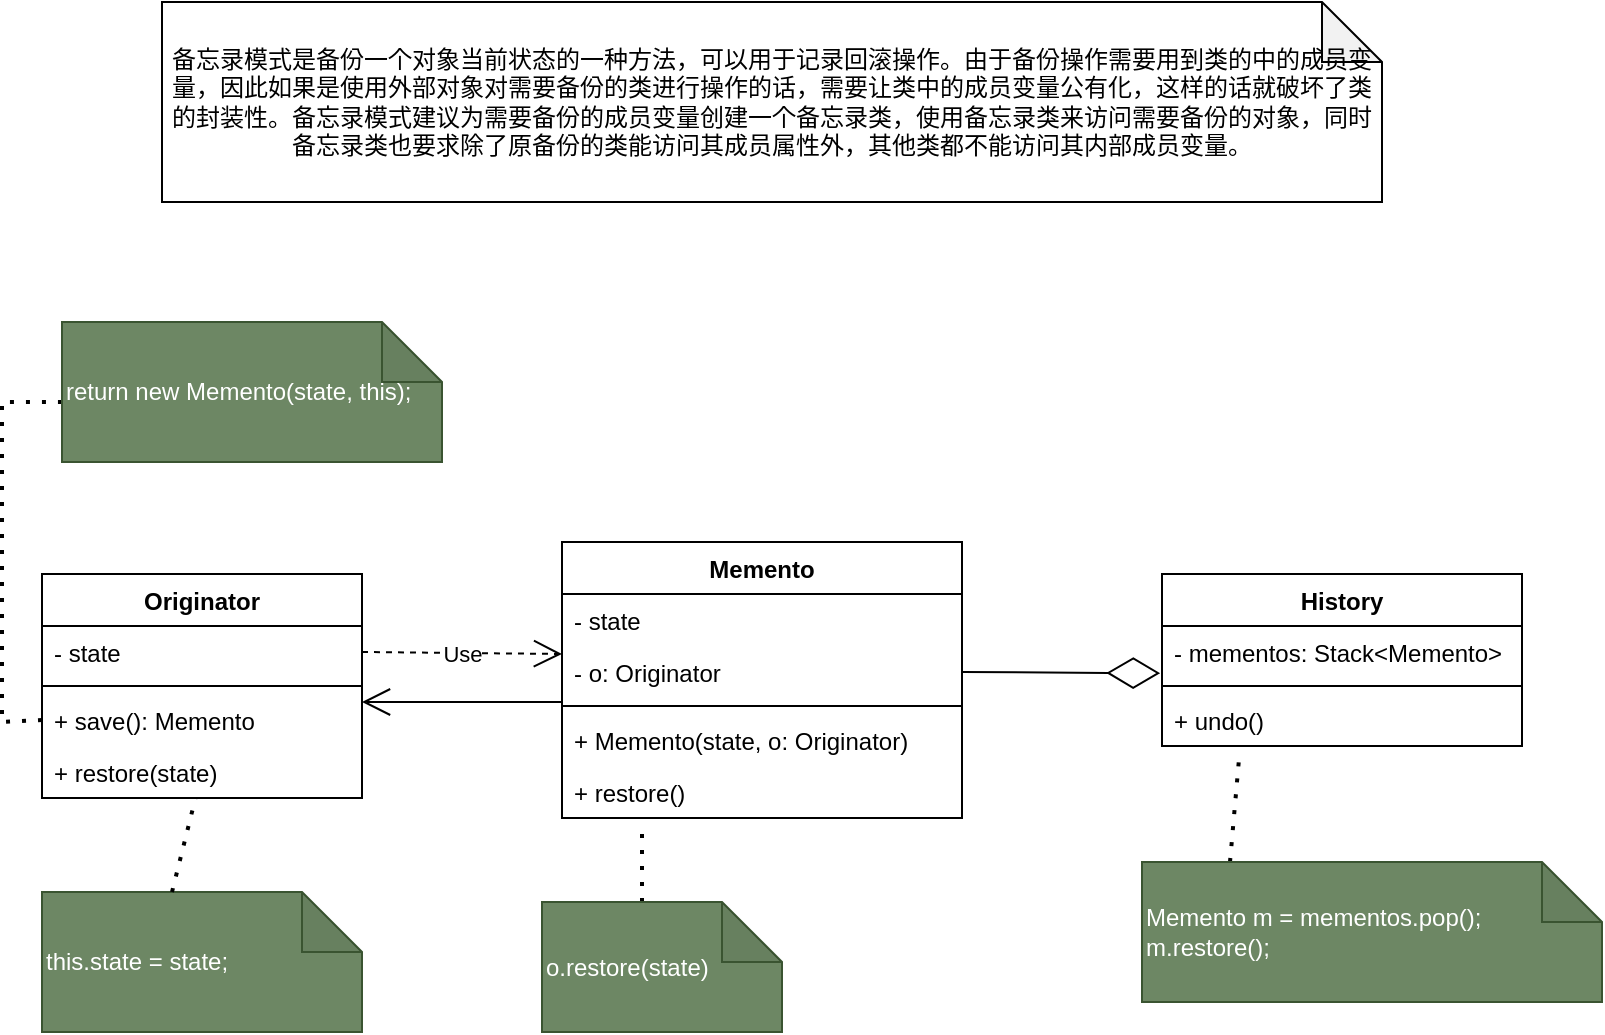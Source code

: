 <mxfile version="20.5.1" type="github">
  <diagram id="363u2o5Zp4E5XvvotqAE" name="第 1 页">
    <mxGraphModel dx="1550" dy="859" grid="1" gridSize="10" guides="1" tooltips="1" connect="1" arrows="1" fold="1" page="1" pageScale="1" pageWidth="827" pageHeight="1169" math="0" shadow="0">
      <root>
        <mxCell id="0" />
        <mxCell id="1" parent="0" />
        <mxCell id="gSpzhSFtRVVRaLPzxxpa-1" value="备忘录模式是备份一个对象当前状态的一种方法，可以用于记录回滚操作。由于备份操作需要用到类的中的成员变量，因此如果是使用外部对象对需要备份的类进行操作的话，需要让类中的成员变量公有化，这样的话就破坏了类的封装性。备忘录模式建议为需要备份的成员变量创建一个备忘录类，使用备忘录类来访问需要备份的对象，同时备忘录类也要求除了原备份的类能访问其成员属性外，其他类都不能访问其内部成员变量。" style="shape=note;whiteSpace=wrap;html=1;backgroundOutline=1;darkOpacity=0.05;" vertex="1" parent="1">
          <mxGeometry x="90" y="30" width="610" height="100" as="geometry" />
        </mxCell>
        <mxCell id="gSpzhSFtRVVRaLPzxxpa-2" value="Originator" style="swimlane;fontStyle=1;align=center;verticalAlign=top;childLayout=stackLayout;horizontal=1;startSize=26;horizontalStack=0;resizeParent=1;resizeParentMax=0;resizeLast=0;collapsible=1;marginBottom=0;" vertex="1" parent="1">
          <mxGeometry x="30" y="316" width="160" height="112" as="geometry" />
        </mxCell>
        <mxCell id="gSpzhSFtRVVRaLPzxxpa-3" value="- state" style="text;strokeColor=none;fillColor=none;align=left;verticalAlign=top;spacingLeft=4;spacingRight=4;overflow=hidden;rotatable=0;points=[[0,0.5],[1,0.5]];portConstraint=eastwest;" vertex="1" parent="gSpzhSFtRVVRaLPzxxpa-2">
          <mxGeometry y="26" width="160" height="26" as="geometry" />
        </mxCell>
        <mxCell id="gSpzhSFtRVVRaLPzxxpa-4" value="" style="line;strokeWidth=1;fillColor=none;align=left;verticalAlign=middle;spacingTop=-1;spacingLeft=3;spacingRight=3;rotatable=0;labelPosition=right;points=[];portConstraint=eastwest;strokeColor=inherit;" vertex="1" parent="gSpzhSFtRVVRaLPzxxpa-2">
          <mxGeometry y="52" width="160" height="8" as="geometry" />
        </mxCell>
        <mxCell id="gSpzhSFtRVVRaLPzxxpa-5" value="+ save(): Memento" style="text;strokeColor=none;fillColor=none;align=left;verticalAlign=top;spacingLeft=4;spacingRight=4;overflow=hidden;rotatable=0;points=[[0,0.5],[1,0.5]];portConstraint=eastwest;" vertex="1" parent="gSpzhSFtRVVRaLPzxxpa-2">
          <mxGeometry y="60" width="160" height="26" as="geometry" />
        </mxCell>
        <mxCell id="gSpzhSFtRVVRaLPzxxpa-17" value="+ restore(state)" style="text;strokeColor=none;fillColor=none;align=left;verticalAlign=top;spacingLeft=4;spacingRight=4;overflow=hidden;rotatable=0;points=[[0,0.5],[1,0.5]];portConstraint=eastwest;" vertex="1" parent="gSpzhSFtRVVRaLPzxxpa-2">
          <mxGeometry y="86" width="160" height="26" as="geometry" />
        </mxCell>
        <mxCell id="gSpzhSFtRVVRaLPzxxpa-6" value="Memento" style="swimlane;fontStyle=1;align=center;verticalAlign=top;childLayout=stackLayout;horizontal=1;startSize=26;horizontalStack=0;resizeParent=1;resizeParentMax=0;resizeLast=0;collapsible=1;marginBottom=0;" vertex="1" parent="1">
          <mxGeometry x="290" y="300" width="200" height="138" as="geometry" />
        </mxCell>
        <mxCell id="gSpzhSFtRVVRaLPzxxpa-18" value="- state" style="text;strokeColor=none;fillColor=none;align=left;verticalAlign=top;spacingLeft=4;spacingRight=4;overflow=hidden;rotatable=0;points=[[0,0.5],[1,0.5]];portConstraint=eastwest;" vertex="1" parent="gSpzhSFtRVVRaLPzxxpa-6">
          <mxGeometry y="26" width="200" height="26" as="geometry" />
        </mxCell>
        <mxCell id="gSpzhSFtRVVRaLPzxxpa-19" value="- o: Originator" style="text;strokeColor=none;fillColor=none;align=left;verticalAlign=top;spacingLeft=4;spacingRight=4;overflow=hidden;rotatable=0;points=[[0,0.5],[1,0.5]];portConstraint=eastwest;" vertex="1" parent="gSpzhSFtRVVRaLPzxxpa-6">
          <mxGeometry y="52" width="200" height="26" as="geometry" />
        </mxCell>
        <mxCell id="gSpzhSFtRVVRaLPzxxpa-8" value="" style="line;strokeWidth=1;fillColor=none;align=left;verticalAlign=middle;spacingTop=-1;spacingLeft=3;spacingRight=3;rotatable=0;labelPosition=right;points=[];portConstraint=eastwest;strokeColor=inherit;" vertex="1" parent="gSpzhSFtRVVRaLPzxxpa-6">
          <mxGeometry y="78" width="200" height="8" as="geometry" />
        </mxCell>
        <mxCell id="gSpzhSFtRVVRaLPzxxpa-20" value="+ Memento(state, o: Originator)" style="text;strokeColor=none;fillColor=none;align=left;verticalAlign=top;spacingLeft=4;spacingRight=4;overflow=hidden;rotatable=0;points=[[0,0.5],[1,0.5]];portConstraint=eastwest;" vertex="1" parent="gSpzhSFtRVVRaLPzxxpa-6">
          <mxGeometry y="86" width="200" height="26" as="geometry" />
        </mxCell>
        <mxCell id="gSpzhSFtRVVRaLPzxxpa-25" value="+ restore()" style="text;strokeColor=none;fillColor=none;align=left;verticalAlign=top;spacingLeft=4;spacingRight=4;overflow=hidden;rotatable=0;points=[[0,0.5],[1,0.5]];portConstraint=eastwest;" vertex="1" parent="gSpzhSFtRVVRaLPzxxpa-6">
          <mxGeometry y="112" width="200" height="26" as="geometry" />
        </mxCell>
        <mxCell id="gSpzhSFtRVVRaLPzxxpa-10" value="History" style="swimlane;fontStyle=1;align=center;verticalAlign=top;childLayout=stackLayout;horizontal=1;startSize=26;horizontalStack=0;resizeParent=1;resizeParentMax=0;resizeLast=0;collapsible=1;marginBottom=0;" vertex="1" parent="1">
          <mxGeometry x="590" y="316" width="180" height="86" as="geometry" />
        </mxCell>
        <mxCell id="gSpzhSFtRVVRaLPzxxpa-11" value="- mementos: Stack&lt;Memento&gt;" style="text;strokeColor=none;fillColor=none;align=left;verticalAlign=top;spacingLeft=4;spacingRight=4;overflow=hidden;rotatable=0;points=[[0,0.5],[1,0.5]];portConstraint=eastwest;" vertex="1" parent="gSpzhSFtRVVRaLPzxxpa-10">
          <mxGeometry y="26" width="180" height="26" as="geometry" />
        </mxCell>
        <mxCell id="gSpzhSFtRVVRaLPzxxpa-12" value="" style="line;strokeWidth=1;fillColor=none;align=left;verticalAlign=middle;spacingTop=-1;spacingLeft=3;spacingRight=3;rotatable=0;labelPosition=right;points=[];portConstraint=eastwest;strokeColor=inherit;" vertex="1" parent="gSpzhSFtRVVRaLPzxxpa-10">
          <mxGeometry y="52" width="180" height="8" as="geometry" />
        </mxCell>
        <mxCell id="gSpzhSFtRVVRaLPzxxpa-13" value="+ undo()" style="text;strokeColor=none;fillColor=none;align=left;verticalAlign=top;spacingLeft=4;spacingRight=4;overflow=hidden;rotatable=0;points=[[0,0.5],[1,0.5]];portConstraint=eastwest;" vertex="1" parent="gSpzhSFtRVVRaLPzxxpa-10">
          <mxGeometry y="60" width="180" height="26" as="geometry" />
        </mxCell>
        <mxCell id="gSpzhSFtRVVRaLPzxxpa-23" value="" style="endArrow=open;endFill=1;endSize=12;html=1;rounded=0;" edge="1" parent="1">
          <mxGeometry width="160" relative="1" as="geometry">
            <mxPoint x="290" y="380" as="sourcePoint" />
            <mxPoint x="190" y="380" as="targetPoint" />
          </mxGeometry>
        </mxCell>
        <mxCell id="gSpzhSFtRVVRaLPzxxpa-24" value="" style="endArrow=diamondThin;endFill=0;endSize=24;html=1;rounded=0;entryX=-0.005;entryY=0.908;entryDx=0;entryDy=0;exitX=1;exitY=0.5;exitDx=0;exitDy=0;entryPerimeter=0;" edge="1" parent="1" source="gSpzhSFtRVVRaLPzxxpa-19" target="gSpzhSFtRVVRaLPzxxpa-11">
          <mxGeometry width="160" relative="1" as="geometry">
            <mxPoint x="460" y="380" as="sourcePoint" />
            <mxPoint x="620" y="380" as="targetPoint" />
          </mxGeometry>
        </mxCell>
        <mxCell id="gSpzhSFtRVVRaLPzxxpa-26" value="Use" style="endArrow=open;endSize=12;dashed=1;html=1;rounded=0;exitX=1;exitY=0.5;exitDx=0;exitDy=0;entryX=0;entryY=0.154;entryDx=0;entryDy=0;entryPerimeter=0;" edge="1" parent="1" source="gSpzhSFtRVVRaLPzxxpa-3" target="gSpzhSFtRVVRaLPzxxpa-19">
          <mxGeometry width="160" relative="1" as="geometry">
            <mxPoint x="220" y="280" as="sourcePoint" />
            <mxPoint x="380" y="280" as="targetPoint" />
          </mxGeometry>
        </mxCell>
        <mxCell id="gSpzhSFtRVVRaLPzxxpa-27" value="" style="endArrow=none;dashed=1;html=1;dashPattern=1 3;strokeWidth=2;rounded=0;entryX=0.2;entryY=1.077;entryDx=0;entryDy=0;entryPerimeter=0;" edge="1" parent="1" target="gSpzhSFtRVVRaLPzxxpa-25">
          <mxGeometry width="50" height="50" relative="1" as="geometry">
            <mxPoint x="330" y="480" as="sourcePoint" />
            <mxPoint x="360" y="470" as="targetPoint" />
          </mxGeometry>
        </mxCell>
        <mxCell id="gSpzhSFtRVVRaLPzxxpa-28" value="o.restore(state)" style="shape=note;whiteSpace=wrap;html=1;backgroundOutline=1;darkOpacity=0.05;align=left;fillColor=#6d8764;fontColor=#ffffff;strokeColor=#3A5431;" vertex="1" parent="1">
          <mxGeometry x="280" y="480" width="120" height="65" as="geometry" />
        </mxCell>
        <mxCell id="gSpzhSFtRVVRaLPzxxpa-29" value="this.state = state;" style="shape=note;whiteSpace=wrap;html=1;backgroundOutline=1;darkOpacity=0.05;align=left;fillColor=#6d8764;fontColor=#ffffff;strokeColor=#3A5431;" vertex="1" parent="1">
          <mxGeometry x="30" y="475" width="160" height="70" as="geometry" />
        </mxCell>
        <mxCell id="gSpzhSFtRVVRaLPzxxpa-30" value="" style="endArrow=none;dashed=1;html=1;dashPattern=1 3;strokeWidth=2;rounded=0;exitX=0;exitY=0;exitDx=65;exitDy=0;exitPerimeter=0;" edge="1" parent="1" source="gSpzhSFtRVVRaLPzxxpa-29" target="gSpzhSFtRVVRaLPzxxpa-17">
          <mxGeometry width="50" height="50" relative="1" as="geometry">
            <mxPoint x="40" y="500" as="sourcePoint" />
            <mxPoint x="90" y="450" as="targetPoint" />
          </mxGeometry>
        </mxCell>
        <mxCell id="gSpzhSFtRVVRaLPzxxpa-31" value="" style="endArrow=none;dashed=1;html=1;dashPattern=1 3;strokeWidth=2;rounded=0;exitX=0;exitY=0.5;exitDx=0;exitDy=0;" edge="1" parent="1" source="gSpzhSFtRVVRaLPzxxpa-5">
          <mxGeometry width="50" height="50" relative="1" as="geometry">
            <mxPoint x="40" y="280" as="sourcePoint" />
            <mxPoint x="40" y="230" as="targetPoint" />
            <Array as="points">
              <mxPoint x="10" y="390" />
              <mxPoint x="10" y="230" />
              <mxPoint x="20" y="230" />
            </Array>
          </mxGeometry>
        </mxCell>
        <mxCell id="gSpzhSFtRVVRaLPzxxpa-32" value="return new Memento(state, this);" style="shape=note;whiteSpace=wrap;html=1;backgroundOutline=1;darkOpacity=0.05;align=left;fillColor=#6d8764;fontColor=#ffffff;strokeColor=#3A5431;" vertex="1" parent="1">
          <mxGeometry x="40" y="190" width="190" height="70" as="geometry" />
        </mxCell>
        <mxCell id="gSpzhSFtRVVRaLPzxxpa-33" value="" style="endArrow=none;dashed=1;html=1;dashPattern=1 3;strokeWidth=2;rounded=0;entryX=0.215;entryY=1.162;entryDx=0;entryDy=0;entryPerimeter=0;" edge="1" parent="1" target="gSpzhSFtRVVRaLPzxxpa-13">
          <mxGeometry width="50" height="50" relative="1" as="geometry">
            <mxPoint x="624" y="460" as="sourcePoint" />
            <mxPoint x="640" y="450" as="targetPoint" />
          </mxGeometry>
        </mxCell>
        <mxCell id="gSpzhSFtRVVRaLPzxxpa-34" value="Memento m = mementos.pop();&lt;br&gt;m.restore();" style="shape=note;whiteSpace=wrap;html=1;backgroundOutline=1;darkOpacity=0.05;fillColor=#6d8764;fontColor=#ffffff;strokeColor=#3A5431;align=left;" vertex="1" parent="1">
          <mxGeometry x="580" y="460" width="230" height="70" as="geometry" />
        </mxCell>
      </root>
    </mxGraphModel>
  </diagram>
</mxfile>
